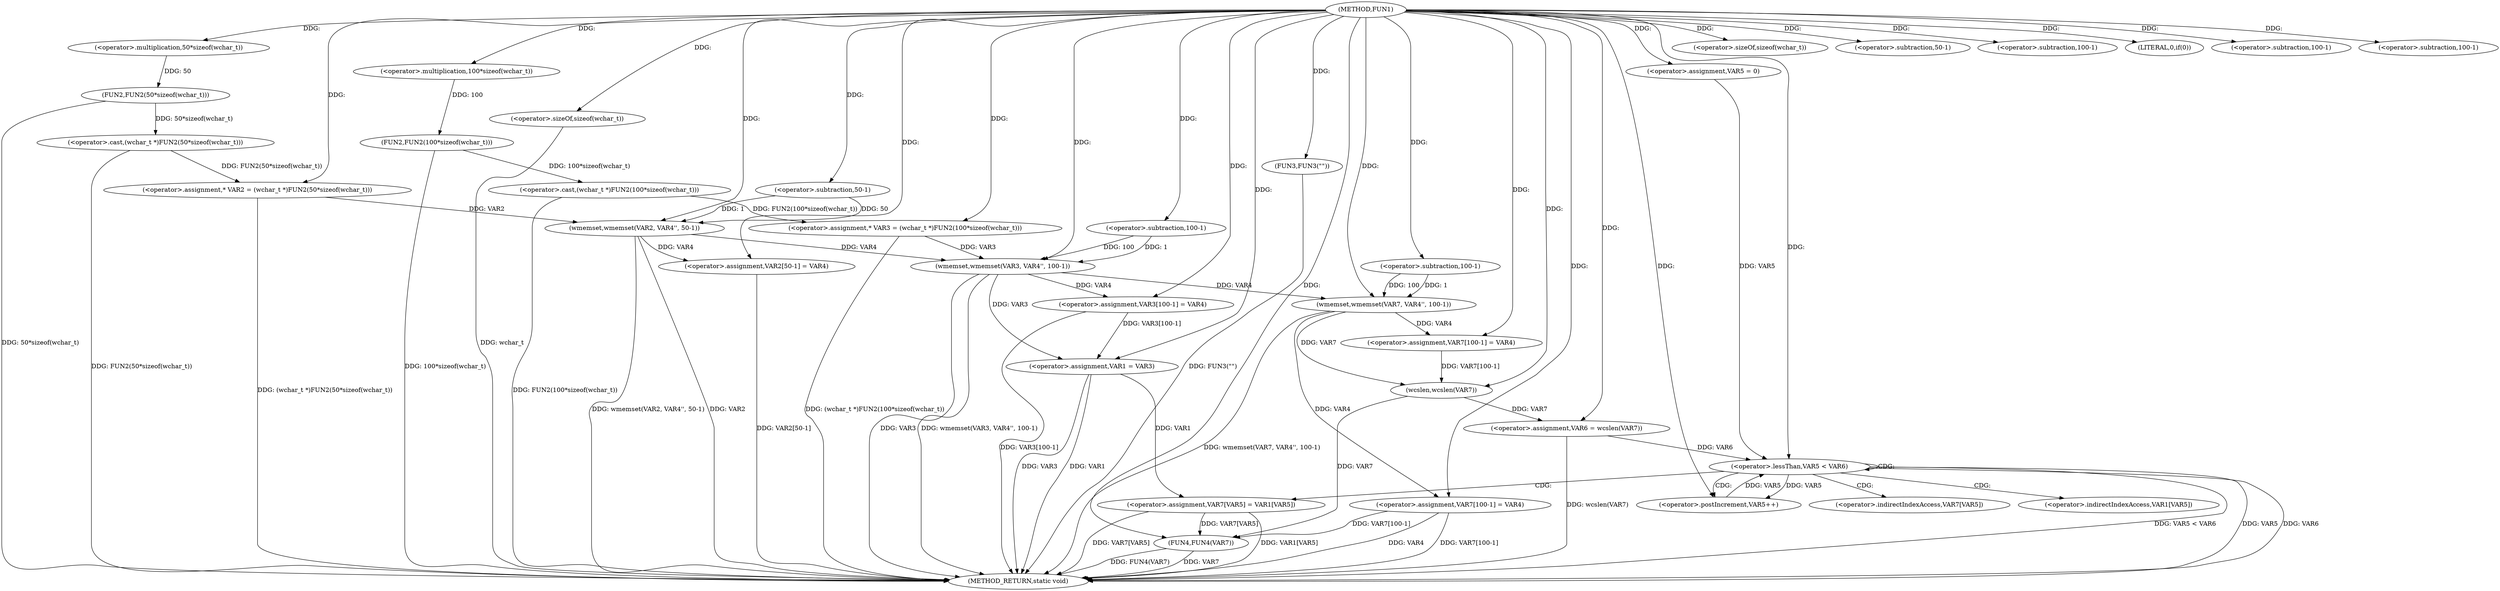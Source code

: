 digraph FUN1 {  
"1000100" [label = "(METHOD,FUN1)" ]
"1000206" [label = "(METHOD_RETURN,static void)" ]
"1000104" [label = "(<operator>.assignment,* VAR2 = (wchar_t *)FUN2(50*sizeof(wchar_t)))" ]
"1000106" [label = "(<operator>.cast,(wchar_t *)FUN2(50*sizeof(wchar_t)))" ]
"1000108" [label = "(FUN2,FUN2(50*sizeof(wchar_t)))" ]
"1000109" [label = "(<operator>.multiplication,50*sizeof(wchar_t))" ]
"1000111" [label = "(<operator>.sizeOf,sizeof(wchar_t))" ]
"1000114" [label = "(<operator>.assignment,* VAR3 = (wchar_t *)FUN2(100*sizeof(wchar_t)))" ]
"1000116" [label = "(<operator>.cast,(wchar_t *)FUN2(100*sizeof(wchar_t)))" ]
"1000118" [label = "(FUN2,FUN2(100*sizeof(wchar_t)))" ]
"1000119" [label = "(<operator>.multiplication,100*sizeof(wchar_t))" ]
"1000121" [label = "(<operator>.sizeOf,sizeof(wchar_t))" ]
"1000123" [label = "(wmemset,wmemset(VAR2, VAR4'', 50-1))" ]
"1000126" [label = "(<operator>.subtraction,50-1)" ]
"1000129" [label = "(<operator>.assignment,VAR2[50-1] = VAR4)" ]
"1000132" [label = "(<operator>.subtraction,50-1)" ]
"1000136" [label = "(wmemset,wmemset(VAR3, VAR4'', 100-1))" ]
"1000139" [label = "(<operator>.subtraction,100-1)" ]
"1000142" [label = "(<operator>.assignment,VAR3[100-1] = VAR4)" ]
"1000145" [label = "(<operator>.subtraction,100-1)" ]
"1000150" [label = "(LITERAL,0,if(0))" ]
"1000152" [label = "(FUN3,FUN3(\"\"))" ]
"1000156" [label = "(<operator>.assignment,VAR1 = VAR3)" ]
"1000163" [label = "(wmemset,wmemset(VAR7, VAR4'', 100-1))" ]
"1000166" [label = "(<operator>.subtraction,100-1)" ]
"1000169" [label = "(<operator>.assignment,VAR7[100-1] = VAR4)" ]
"1000172" [label = "(<operator>.subtraction,100-1)" ]
"1000176" [label = "(<operator>.assignment,VAR6 = wcslen(VAR7))" ]
"1000178" [label = "(wcslen,wcslen(VAR7))" ]
"1000181" [label = "(<operator>.assignment,VAR5 = 0)" ]
"1000184" [label = "(<operator>.lessThan,VAR5 < VAR6)" ]
"1000187" [label = "(<operator>.postIncrement,VAR5++)" ]
"1000190" [label = "(<operator>.assignment,VAR7[VAR5] = VAR1[VAR5])" ]
"1000197" [label = "(<operator>.assignment,VAR7[100-1] = VAR4)" ]
"1000200" [label = "(<operator>.subtraction,100-1)" ]
"1000204" [label = "(FUN4,FUN4(VAR7))" ]
"1000191" [label = "(<operator>.indirectIndexAccess,VAR7[VAR5])" ]
"1000194" [label = "(<operator>.indirectIndexAccess,VAR1[VAR5])" ]
  "1000176" -> "1000206"  [ label = "DDG: wcslen(VAR7)"] 
  "1000190" -> "1000206"  [ label = "DDG: VAR1[VAR5]"] 
  "1000106" -> "1000206"  [ label = "DDG: FUN2(50*sizeof(wchar_t))"] 
  "1000184" -> "1000206"  [ label = "DDG: VAR5"] 
  "1000116" -> "1000206"  [ label = "DDG: FUN2(100*sizeof(wchar_t))"] 
  "1000163" -> "1000206"  [ label = "DDG: wmemset(VAR7, VAR4'', 100-1)"] 
  "1000114" -> "1000206"  [ label = "DDG: (wchar_t *)FUN2(100*sizeof(wchar_t))"] 
  "1000129" -> "1000206"  [ label = "DDG: VAR2[50-1]"] 
  "1000184" -> "1000206"  [ label = "DDG: VAR6"] 
  "1000156" -> "1000206"  [ label = "DDG: VAR1"] 
  "1000123" -> "1000206"  [ label = "DDG: wmemset(VAR2, VAR4'', 50-1)"] 
  "1000184" -> "1000206"  [ label = "DDG: VAR5 < VAR6"] 
  "1000152" -> "1000206"  [ label = "DDG: FUN3(\"\")"] 
  "1000156" -> "1000206"  [ label = "DDG: VAR3"] 
  "1000190" -> "1000206"  [ label = "DDG: VAR7[VAR5]"] 
  "1000197" -> "1000206"  [ label = "DDG: VAR4"] 
  "1000142" -> "1000206"  [ label = "DDG: VAR3[100-1]"] 
  "1000136" -> "1000206"  [ label = "DDG: wmemset(VAR3, VAR4'', 100-1)"] 
  "1000121" -> "1000206"  [ label = "DDG: wchar_t"] 
  "1000204" -> "1000206"  [ label = "DDG: VAR7"] 
  "1000118" -> "1000206"  [ label = "DDG: 100*sizeof(wchar_t)"] 
  "1000136" -> "1000206"  [ label = "DDG: VAR3"] 
  "1000104" -> "1000206"  [ label = "DDG: (wchar_t *)FUN2(50*sizeof(wchar_t))"] 
  "1000108" -> "1000206"  [ label = "DDG: 50*sizeof(wchar_t)"] 
  "1000123" -> "1000206"  [ label = "DDG: VAR2"] 
  "1000204" -> "1000206"  [ label = "DDG: FUN4(VAR7)"] 
  "1000197" -> "1000206"  [ label = "DDG: VAR7[100-1]"] 
  "1000106" -> "1000104"  [ label = "DDG: FUN2(50*sizeof(wchar_t))"] 
  "1000100" -> "1000104"  [ label = "DDG: "] 
  "1000108" -> "1000106"  [ label = "DDG: 50*sizeof(wchar_t)"] 
  "1000109" -> "1000108"  [ label = "DDG: 50"] 
  "1000100" -> "1000109"  [ label = "DDG: "] 
  "1000100" -> "1000111"  [ label = "DDG: "] 
  "1000116" -> "1000114"  [ label = "DDG: FUN2(100*sizeof(wchar_t))"] 
  "1000100" -> "1000114"  [ label = "DDG: "] 
  "1000118" -> "1000116"  [ label = "DDG: 100*sizeof(wchar_t)"] 
  "1000119" -> "1000118"  [ label = "DDG: 100"] 
  "1000100" -> "1000119"  [ label = "DDG: "] 
  "1000100" -> "1000121"  [ label = "DDG: "] 
  "1000104" -> "1000123"  [ label = "DDG: VAR2"] 
  "1000100" -> "1000123"  [ label = "DDG: "] 
  "1000126" -> "1000123"  [ label = "DDG: 50"] 
  "1000126" -> "1000123"  [ label = "DDG: 1"] 
  "1000100" -> "1000126"  [ label = "DDG: "] 
  "1000123" -> "1000129"  [ label = "DDG: VAR4"] 
  "1000100" -> "1000129"  [ label = "DDG: "] 
  "1000100" -> "1000132"  [ label = "DDG: "] 
  "1000114" -> "1000136"  [ label = "DDG: VAR3"] 
  "1000100" -> "1000136"  [ label = "DDG: "] 
  "1000123" -> "1000136"  [ label = "DDG: VAR4"] 
  "1000139" -> "1000136"  [ label = "DDG: 100"] 
  "1000139" -> "1000136"  [ label = "DDG: 1"] 
  "1000100" -> "1000139"  [ label = "DDG: "] 
  "1000136" -> "1000142"  [ label = "DDG: VAR4"] 
  "1000100" -> "1000142"  [ label = "DDG: "] 
  "1000100" -> "1000145"  [ label = "DDG: "] 
  "1000100" -> "1000150"  [ label = "DDG: "] 
  "1000100" -> "1000152"  [ label = "DDG: "] 
  "1000142" -> "1000156"  [ label = "DDG: VAR3[100-1]"] 
  "1000136" -> "1000156"  [ label = "DDG: VAR3"] 
  "1000100" -> "1000156"  [ label = "DDG: "] 
  "1000100" -> "1000163"  [ label = "DDG: "] 
  "1000136" -> "1000163"  [ label = "DDG: VAR4"] 
  "1000166" -> "1000163"  [ label = "DDG: 100"] 
  "1000166" -> "1000163"  [ label = "DDG: 1"] 
  "1000100" -> "1000166"  [ label = "DDG: "] 
  "1000163" -> "1000169"  [ label = "DDG: VAR4"] 
  "1000100" -> "1000169"  [ label = "DDG: "] 
  "1000100" -> "1000172"  [ label = "DDG: "] 
  "1000178" -> "1000176"  [ label = "DDG: VAR7"] 
  "1000100" -> "1000176"  [ label = "DDG: "] 
  "1000163" -> "1000178"  [ label = "DDG: VAR7"] 
  "1000169" -> "1000178"  [ label = "DDG: VAR7[100-1]"] 
  "1000100" -> "1000178"  [ label = "DDG: "] 
  "1000100" -> "1000181"  [ label = "DDG: "] 
  "1000181" -> "1000184"  [ label = "DDG: VAR5"] 
  "1000187" -> "1000184"  [ label = "DDG: VAR5"] 
  "1000100" -> "1000184"  [ label = "DDG: "] 
  "1000176" -> "1000184"  [ label = "DDG: VAR6"] 
  "1000184" -> "1000187"  [ label = "DDG: VAR5"] 
  "1000100" -> "1000187"  [ label = "DDG: "] 
  "1000156" -> "1000190"  [ label = "DDG: VAR1"] 
  "1000100" -> "1000197"  [ label = "DDG: "] 
  "1000163" -> "1000197"  [ label = "DDG: VAR4"] 
  "1000100" -> "1000200"  [ label = "DDG: "] 
  "1000178" -> "1000204"  [ label = "DDG: VAR7"] 
  "1000190" -> "1000204"  [ label = "DDG: VAR7[VAR5]"] 
  "1000197" -> "1000204"  [ label = "DDG: VAR7[100-1]"] 
  "1000100" -> "1000204"  [ label = "DDG: "] 
  "1000184" -> "1000194"  [ label = "CDG: "] 
  "1000184" -> "1000184"  [ label = "CDG: "] 
  "1000184" -> "1000191"  [ label = "CDG: "] 
  "1000184" -> "1000190"  [ label = "CDG: "] 
  "1000184" -> "1000187"  [ label = "CDG: "] 
}
